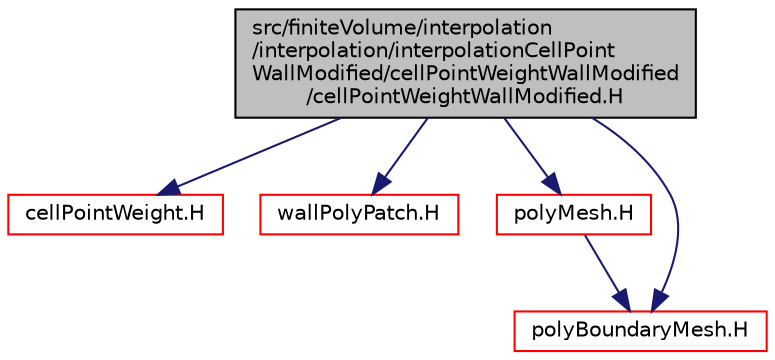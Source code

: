 digraph "src/finiteVolume/interpolation/interpolation/interpolationCellPointWallModified/cellPointWeightWallModified/cellPointWeightWallModified.H"
{
  bgcolor="transparent";
  edge [fontname="Helvetica",fontsize="10",labelfontname="Helvetica",labelfontsize="10"];
  node [fontname="Helvetica",fontsize="10",shape=record];
  Node1 [label="src/finiteVolume/interpolation\l/interpolation/interpolationCellPoint\lWallModified/cellPointWeightWallModified\l/cellPointWeightWallModified.H",height=0.2,width=0.4,color="black", fillcolor="grey75", style="filled", fontcolor="black"];
  Node1 -> Node2 [color="midnightblue",fontsize="10",style="solid",fontname="Helvetica"];
  Node2 [label="cellPointWeight.H",height=0.2,width=0.4,color="red",URL="$a06089.html"];
  Node1 -> Node3 [color="midnightblue",fontsize="10",style="solid",fontname="Helvetica"];
  Node3 [label="wallPolyPatch.H",height=0.2,width=0.4,color="red",URL="$a08803.html"];
  Node1 -> Node4 [color="midnightblue",fontsize="10",style="solid",fontname="Helvetica"];
  Node4 [label="polyMesh.H",height=0.2,width=0.4,color="red",URL="$a08764.html"];
  Node4 -> Node5 [color="midnightblue",fontsize="10",style="solid",fontname="Helvetica"];
  Node5 [label="polyBoundaryMesh.H",height=0.2,width=0.4,color="red",URL="$a08759.html"];
  Node1 -> Node5 [color="midnightblue",fontsize="10",style="solid",fontname="Helvetica"];
}
